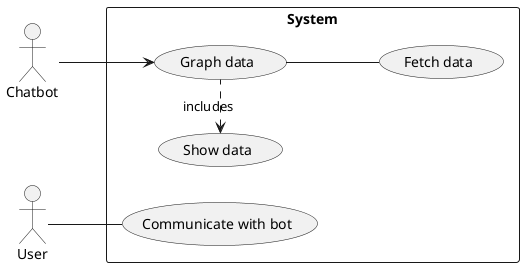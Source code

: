 @startuml
'https://plantuml.com/use-case-diagram
left to right direction
skinparam packageStyle rect

actor Chatbot as chat
actor User as user

package System{
    (Communicate with bot) as historic

    user -- historic

    (Graph data) as graph
    (Show data) as show_data
    (Fetch data) as fetch

    show_data <. graph :includes
    graph -- fetch
}

chat --> graph
@enduml